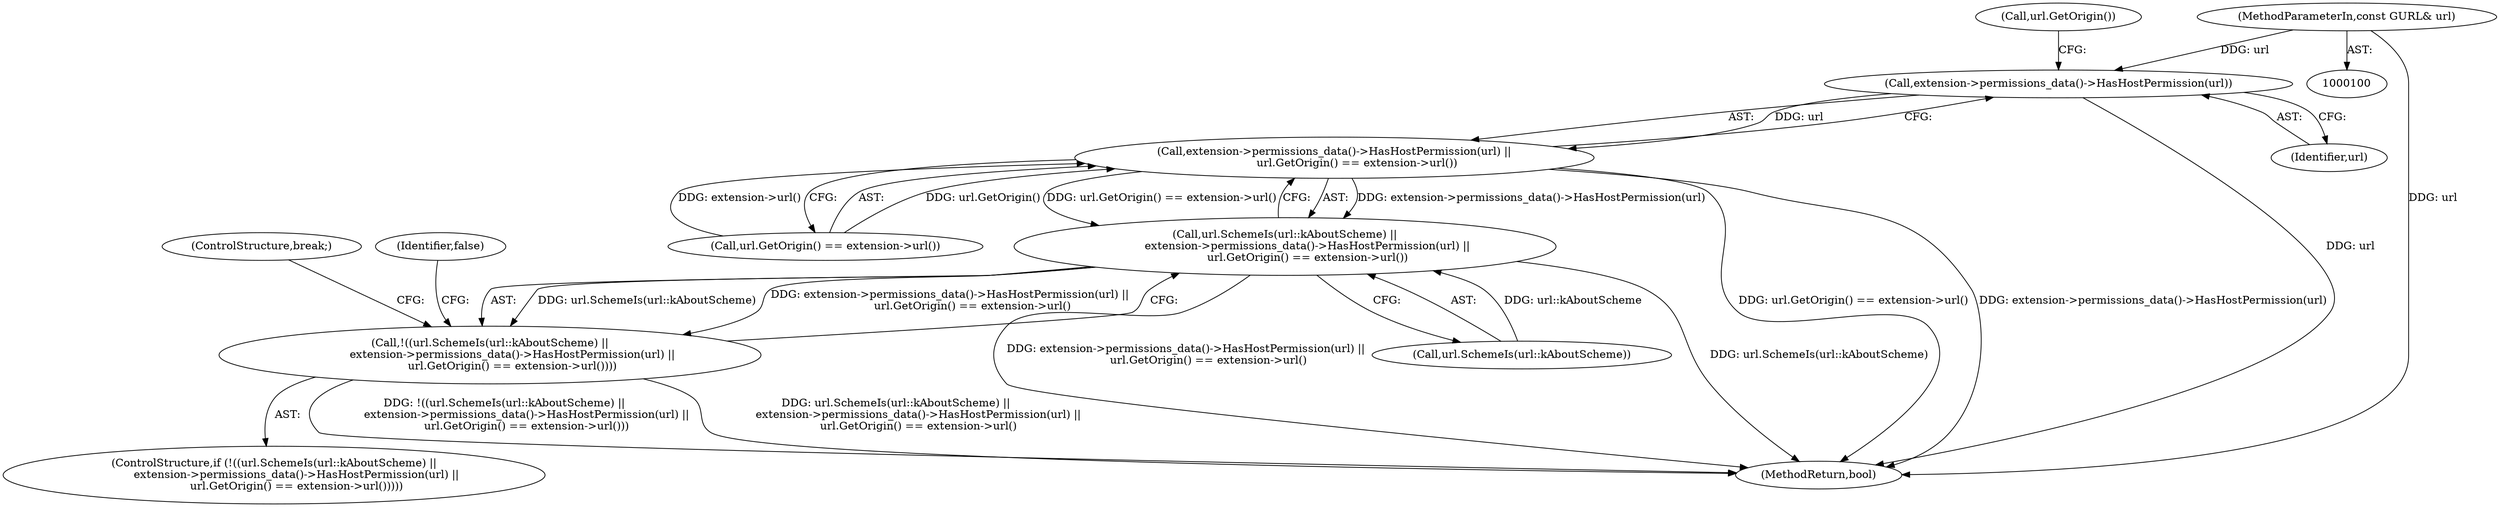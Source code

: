 digraph "1_Chrome_5c437bcc7a51edbef45242c5173cf7871fde2866@del" {
"1000142" [label="(Call,extension->permissions_data()->HasHostPermission(url))"];
"1000103" [label="(MethodParameterIn,const GURL& url)"];
"1000141" [label="(Call,extension->permissions_data()->HasHostPermission(url) ||\n             url.GetOrigin() == extension->url())"];
"1000138" [label="(Call,url.SchemeIs(url::kAboutScheme) ||\n             extension->permissions_data()->HasHostPermission(url) ||\n             url.GetOrigin() == extension->url())"];
"1000137" [label="(Call,!((url.SchemeIs(url::kAboutScheme) ||\n             extension->permissions_data()->HasHostPermission(url) ||\n             url.GetOrigin() == extension->url())))"];
"1000139" [label="(Call,url.SchemeIs(url::kAboutScheme))"];
"1000144" [label="(Call,url.GetOrigin() == extension->url())"];
"1000145" [label="(Call,url.GetOrigin())"];
"1000142" [label="(Call,extension->permissions_data()->HasHostPermission(url))"];
"1000143" [label="(Identifier,url)"];
"1000137" [label="(Call,!((url.SchemeIs(url::kAboutScheme) ||\n             extension->permissions_data()->HasHostPermission(url) ||\n             url.GetOrigin() == extension->url())))"];
"1000136" [label="(ControlStructure,if (!((url.SchemeIs(url::kAboutScheme) ||\n             extension->permissions_data()->HasHostPermission(url) ||\n             url.GetOrigin() == extension->url()))))"];
"1000149" [label="(Identifier,false)"];
"1000141" [label="(Call,extension->permissions_data()->HasHostPermission(url) ||\n             url.GetOrigin() == extension->url())"];
"1000150" [label="(ControlStructure,break;)"];
"1000103" [label="(MethodParameterIn,const GURL& url)"];
"1000138" [label="(Call,url.SchemeIs(url::kAboutScheme) ||\n             extension->permissions_data()->HasHostPermission(url) ||\n             url.GetOrigin() == extension->url())"];
"1000160" [label="(MethodReturn,bool)"];
"1000142" -> "1000141"  [label="AST: "];
"1000142" -> "1000143"  [label="CFG: "];
"1000143" -> "1000142"  [label="AST: "];
"1000145" -> "1000142"  [label="CFG: "];
"1000141" -> "1000142"  [label="CFG: "];
"1000142" -> "1000160"  [label="DDG: url"];
"1000142" -> "1000141"  [label="DDG: url"];
"1000103" -> "1000142"  [label="DDG: url"];
"1000103" -> "1000100"  [label="AST: "];
"1000103" -> "1000160"  [label="DDG: url"];
"1000141" -> "1000138"  [label="AST: "];
"1000141" -> "1000144"  [label="CFG: "];
"1000144" -> "1000141"  [label="AST: "];
"1000138" -> "1000141"  [label="CFG: "];
"1000141" -> "1000160"  [label="DDG: extension->permissions_data()->HasHostPermission(url)"];
"1000141" -> "1000160"  [label="DDG: url.GetOrigin() == extension->url()"];
"1000141" -> "1000138"  [label="DDG: extension->permissions_data()->HasHostPermission(url)"];
"1000141" -> "1000138"  [label="DDG: url.GetOrigin() == extension->url()"];
"1000144" -> "1000141"  [label="DDG: url.GetOrigin()"];
"1000144" -> "1000141"  [label="DDG: extension->url()"];
"1000138" -> "1000137"  [label="AST: "];
"1000138" -> "1000139"  [label="CFG: "];
"1000139" -> "1000138"  [label="AST: "];
"1000137" -> "1000138"  [label="CFG: "];
"1000138" -> "1000160"  [label="DDG: extension->permissions_data()->HasHostPermission(url) ||\n             url.GetOrigin() == extension->url()"];
"1000138" -> "1000160"  [label="DDG: url.SchemeIs(url::kAboutScheme)"];
"1000138" -> "1000137"  [label="DDG: url.SchemeIs(url::kAboutScheme)"];
"1000138" -> "1000137"  [label="DDG: extension->permissions_data()->HasHostPermission(url) ||\n             url.GetOrigin() == extension->url()"];
"1000139" -> "1000138"  [label="DDG: url::kAboutScheme"];
"1000137" -> "1000136"  [label="AST: "];
"1000149" -> "1000137"  [label="CFG: "];
"1000150" -> "1000137"  [label="CFG: "];
"1000137" -> "1000160"  [label="DDG: url.SchemeIs(url::kAboutScheme) ||\n             extension->permissions_data()->HasHostPermission(url) ||\n             url.GetOrigin() == extension->url()"];
"1000137" -> "1000160"  [label="DDG: !((url.SchemeIs(url::kAboutScheme) ||\n             extension->permissions_data()->HasHostPermission(url) ||\n             url.GetOrigin() == extension->url()))"];
}
